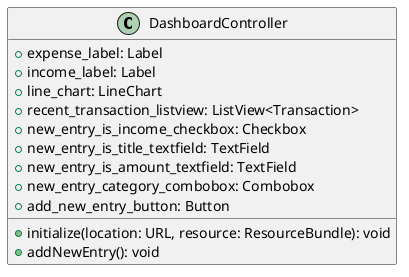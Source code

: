 @startuml

class DashboardController {
    +expense_label: Label
    +income_label: Label
    +line_chart: LineChart
    +recent_transaction_listview: ListView<Transaction>
    +new_entry_is_income_checkbox: Checkbox
    +new_entry_is_title_textfield: TextField
    +new_entry_is_amount_textfield: TextField
    +new_entry_category_combobox: Combobox
    +add_new_entry_button: Button

    +initialize(location: URL, resource: ResourceBundle): void
    +addNewEntry(): void
}


@enduml